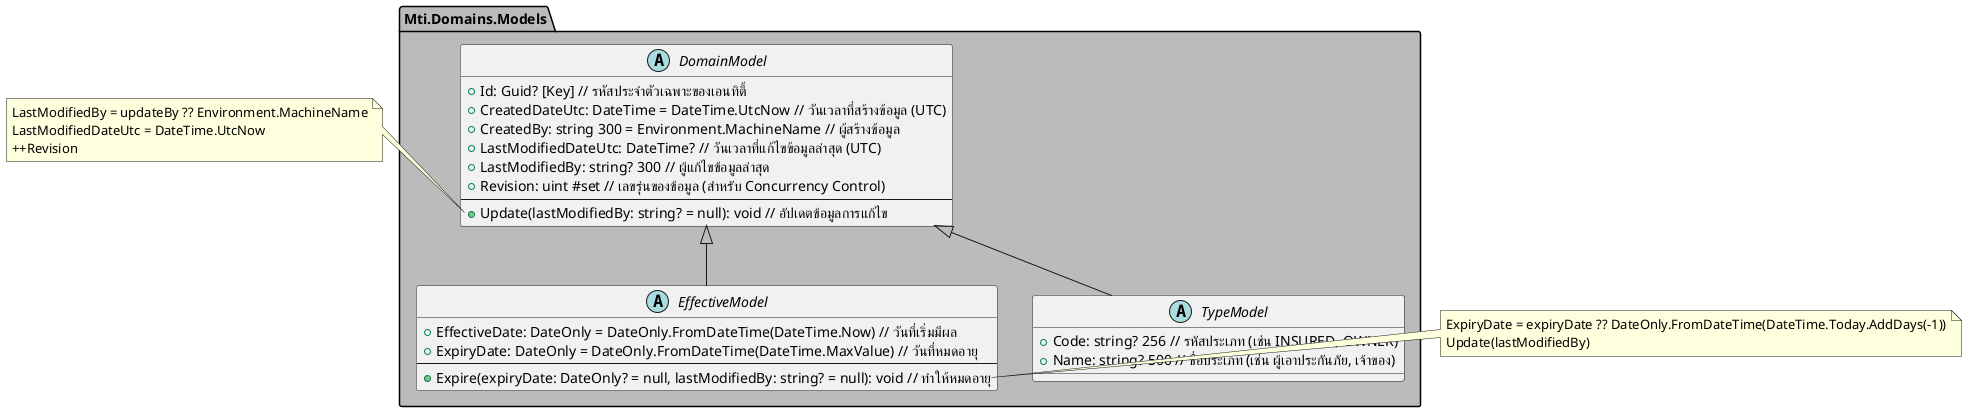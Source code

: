 @startuml

!define LIGHGRAY #bbbbbbff

' ===== BASE DOMAIN PACKAGE =====
package "Mti.Domains.Models" as DomainPkg LIGHGRAY {
    abstract class DomainModel {
        {field} +Id: Guid? [Key] // รหัสประจำตัวเฉพาะของเอนทิตี้
        {field} +CreatedDateUtc: DateTime = DateTime.UtcNow // วันเวลาที่สร้างข้อมูล (UTC)
        {field} +CreatedBy: string 300 = Environment.MachineName // ผู้สร้างข้อมูล
        {field} +LastModifiedDateUtc: DateTime? // วันเวลาที่แก้ไขข้อมูลล่าสุด (UTC)
        {field} +LastModifiedBy: string? 300 // ผู้แก้ไขข้อมูลล่าสุด
        {field} +Revision: uint #set // เลขรุ่นของข้อมูล (สำหรับ Concurrency Control)
        --
        +Update(lastModifiedBy: string? = null): void // อัปเดตข้อมูลการแก้ไข
    }

    abstract class EffectiveModel {
        {field} +EffectiveDate: DateOnly = DateOnly.FromDateTime(DateTime.Now) // วันที่เริ่มมีผล
        {field} +ExpiryDate: DateOnly = DateOnly.FromDateTime(DateTime.MaxValue) // วันที่หมดอายุ
        --
        +Expire(expiryDate: DateOnly? = null, lastModifiedBy: string? = null): void // ทำให้หมดอายุ
    }

    abstract class TypeModel {
        {field} +Code: string? 256 // รหัสประเภท (เช่น INSURED, OWNER)
        {field} +Name: string? 500 // ชื่อประเภท (เช่น ผู้เอาประกันภัย, เจ้าของ)
    }
}

' ===== NOTE METHOD =====
note left of DomainModel::Update
    LastModifiedBy = updateBy ?? Environment.MachineName
    LastModifiedDateUtc = DateTime.UtcNow
    ++Revision
end note
note left of EffectiveModel::Expire
    ExpiryDate = expiryDate ?? DateOnly.FromDateTime(DateTime.Today.AddDays(-1))
    Update(lastModifiedBy)
end note

' ===== INHERITANCE RELATIONSHIPS =====
DomainModel <|-- EffectiveModel
DomainModel <|-- TypeModel

@enduml